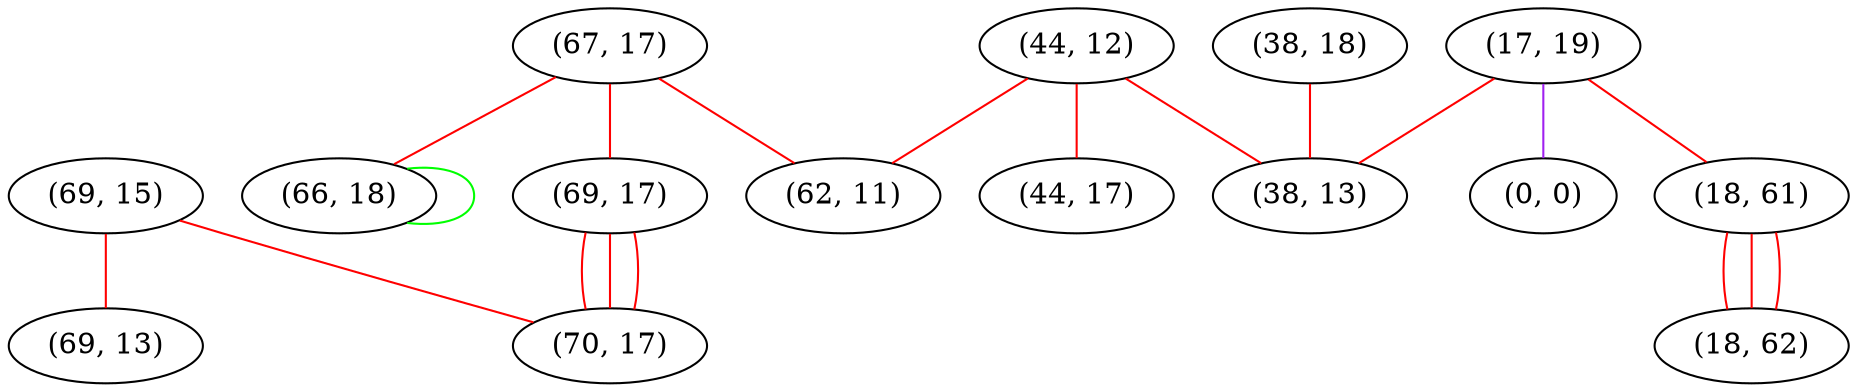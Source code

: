 graph "" {
"(69, 15)";
"(17, 19)";
"(67, 17)";
"(66, 18)";
"(69, 17)";
"(44, 12)";
"(69, 13)";
"(0, 0)";
"(62, 11)";
"(18, 61)";
"(38, 18)";
"(44, 17)";
"(38, 13)";
"(70, 17)";
"(18, 62)";
"(69, 15)" -- "(70, 17)"  [color=red, key=0, weight=1];
"(69, 15)" -- "(69, 13)"  [color=red, key=0, weight=1];
"(17, 19)" -- "(18, 61)"  [color=red, key=0, weight=1];
"(17, 19)" -- "(0, 0)"  [color=purple, key=0, weight=4];
"(17, 19)" -- "(38, 13)"  [color=red, key=0, weight=1];
"(67, 17)" -- "(62, 11)"  [color=red, key=0, weight=1];
"(67, 17)" -- "(69, 17)"  [color=red, key=0, weight=1];
"(67, 17)" -- "(66, 18)"  [color=red, key=0, weight=1];
"(66, 18)" -- "(66, 18)"  [color=green, key=0, weight=2];
"(69, 17)" -- "(70, 17)"  [color=red, key=0, weight=1];
"(69, 17)" -- "(70, 17)"  [color=red, key=1, weight=1];
"(69, 17)" -- "(70, 17)"  [color=red, key=2, weight=1];
"(44, 12)" -- "(62, 11)"  [color=red, key=0, weight=1];
"(44, 12)" -- "(44, 17)"  [color=red, key=0, weight=1];
"(44, 12)" -- "(38, 13)"  [color=red, key=0, weight=1];
"(18, 61)" -- "(18, 62)"  [color=red, key=0, weight=1];
"(18, 61)" -- "(18, 62)"  [color=red, key=1, weight=1];
"(18, 61)" -- "(18, 62)"  [color=red, key=2, weight=1];
"(38, 18)" -- "(38, 13)"  [color=red, key=0, weight=1];
}
